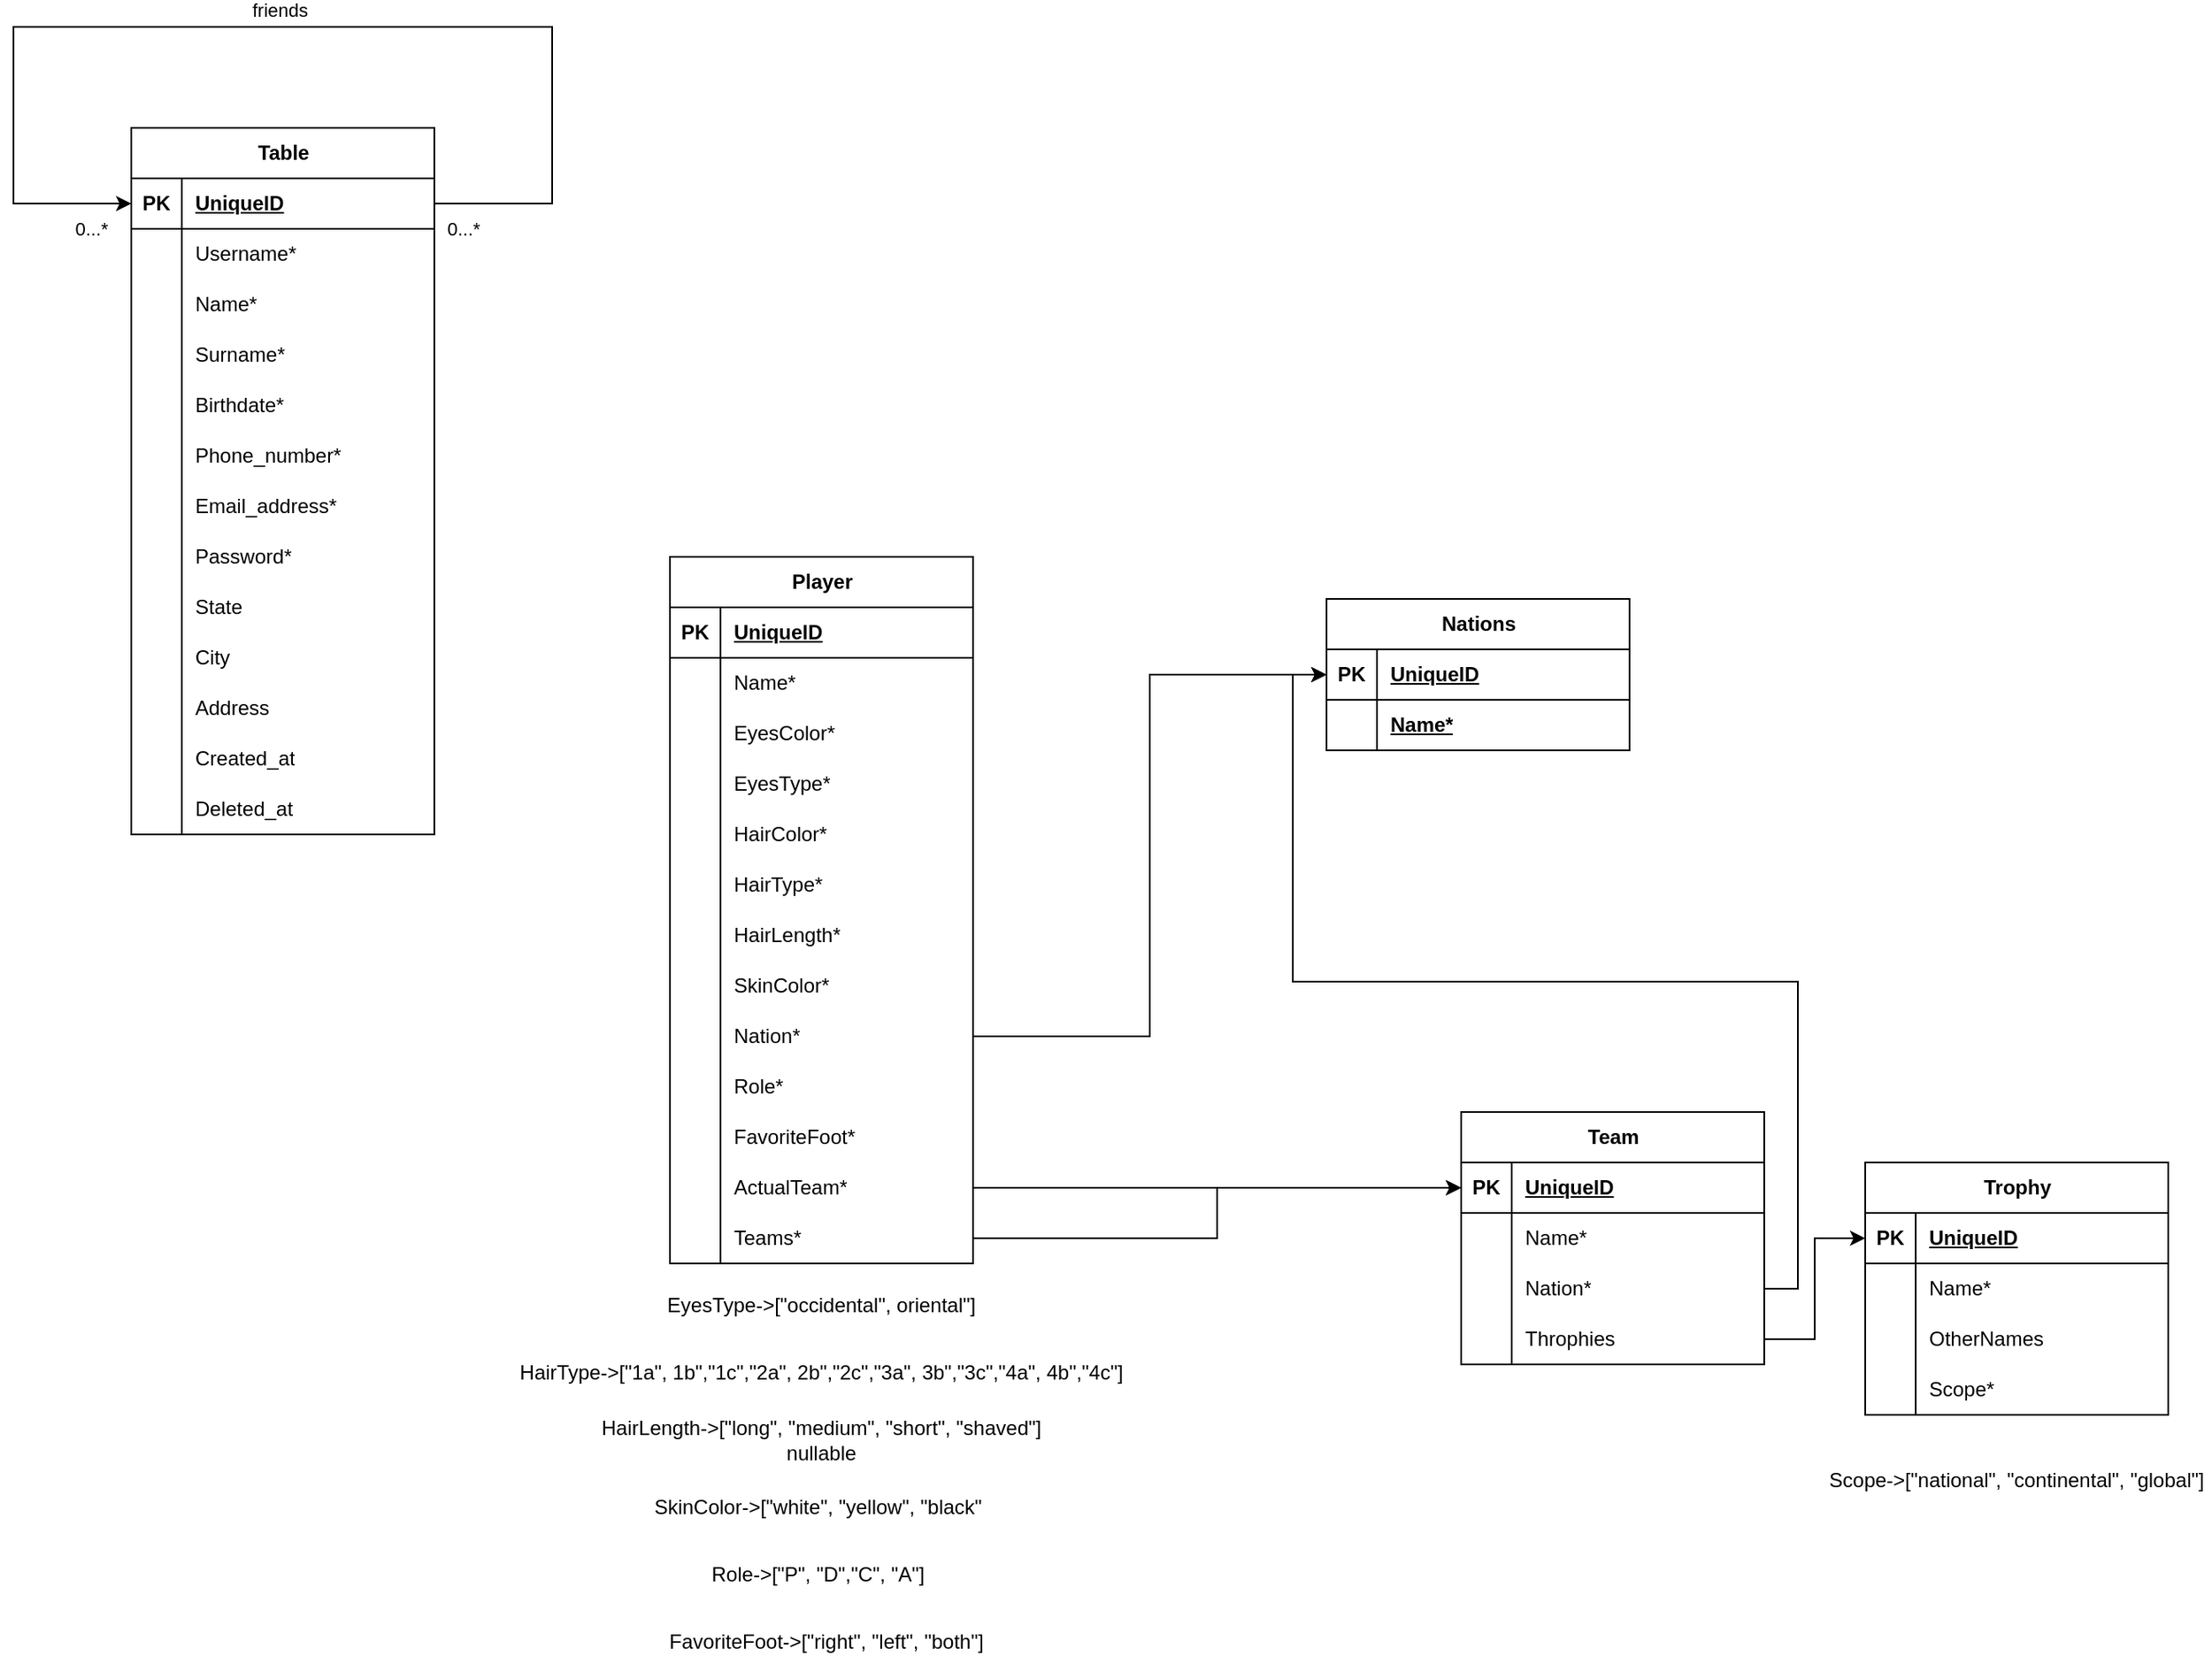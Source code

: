 <mxfile version="24.1.0" type="device">
  <diagram id="C5RBs43oDa-KdzZeNtuy" name="Page-1">
    <mxGraphModel dx="1019" dy="682" grid="1" gridSize="10" guides="1" tooltips="1" connect="1" arrows="1" fold="1" page="1" pageScale="1" pageWidth="827" pageHeight="1169" math="0" shadow="0">
      <root>
        <mxCell id="WIyWlLk6GJQsqaUBKTNV-0" />
        <mxCell id="WIyWlLk6GJQsqaUBKTNV-1" parent="WIyWlLk6GJQsqaUBKTNV-0" />
        <mxCell id="dkE4zEKxUR6PNiElr7g8-20" value="Table" style="shape=table;startSize=30;container=1;collapsible=1;childLayout=tableLayout;fixedRows=1;rowLines=0;fontStyle=1;align=center;resizeLast=1;html=1;" parent="WIyWlLk6GJQsqaUBKTNV-1" vertex="1">
          <mxGeometry x="390" y="120" width="180" height="420" as="geometry" />
        </mxCell>
        <mxCell id="dkE4zEKxUR6PNiElr7g8-21" value="" style="shape=tableRow;horizontal=0;startSize=0;swimlaneHead=0;swimlaneBody=0;fillColor=none;collapsible=0;dropTarget=0;points=[[0,0.5],[1,0.5]];portConstraint=eastwest;top=0;left=0;right=0;bottom=1;" parent="dkE4zEKxUR6PNiElr7g8-20" vertex="1">
          <mxGeometry y="30" width="180" height="30" as="geometry" />
        </mxCell>
        <mxCell id="dkE4zEKxUR6PNiElr7g8-22" value="PK" style="shape=partialRectangle;connectable=0;fillColor=none;top=0;left=0;bottom=0;right=0;fontStyle=1;overflow=hidden;whiteSpace=wrap;html=1;" parent="dkE4zEKxUR6PNiElr7g8-21" vertex="1">
          <mxGeometry width="30" height="30" as="geometry">
            <mxRectangle width="30" height="30" as="alternateBounds" />
          </mxGeometry>
        </mxCell>
        <mxCell id="dkE4zEKxUR6PNiElr7g8-23" value="UniqueID" style="shape=partialRectangle;connectable=0;fillColor=none;top=0;left=0;bottom=0;right=0;align=left;spacingLeft=6;fontStyle=5;overflow=hidden;whiteSpace=wrap;html=1;" parent="dkE4zEKxUR6PNiElr7g8-21" vertex="1">
          <mxGeometry x="30" width="150" height="30" as="geometry">
            <mxRectangle width="150" height="30" as="alternateBounds" />
          </mxGeometry>
        </mxCell>
        <mxCell id="dkE4zEKxUR6PNiElr7g8-79" style="shape=tableRow;horizontal=0;startSize=0;swimlaneHead=0;swimlaneBody=0;fillColor=none;collapsible=0;dropTarget=0;points=[[0,0.5],[1,0.5]];portConstraint=eastwest;top=0;left=0;right=0;bottom=0;" parent="dkE4zEKxUR6PNiElr7g8-20" vertex="1">
          <mxGeometry y="60" width="180" height="30" as="geometry" />
        </mxCell>
        <mxCell id="dkE4zEKxUR6PNiElr7g8-80" style="shape=partialRectangle;connectable=0;fillColor=none;top=0;left=0;bottom=0;right=0;editable=1;overflow=hidden;whiteSpace=wrap;html=1;" parent="dkE4zEKxUR6PNiElr7g8-79" vertex="1">
          <mxGeometry width="30" height="30" as="geometry">
            <mxRectangle width="30" height="30" as="alternateBounds" />
          </mxGeometry>
        </mxCell>
        <mxCell id="dkE4zEKxUR6PNiElr7g8-81" value="Username*" style="shape=partialRectangle;connectable=0;fillColor=none;top=0;left=0;bottom=0;right=0;align=left;spacingLeft=6;overflow=hidden;whiteSpace=wrap;html=1;" parent="dkE4zEKxUR6PNiElr7g8-79" vertex="1">
          <mxGeometry x="30" width="150" height="30" as="geometry">
            <mxRectangle width="150" height="30" as="alternateBounds" />
          </mxGeometry>
        </mxCell>
        <mxCell id="dkE4zEKxUR6PNiElr7g8-24" value="" style="shape=tableRow;horizontal=0;startSize=0;swimlaneHead=0;swimlaneBody=0;fillColor=none;collapsible=0;dropTarget=0;points=[[0,0.5],[1,0.5]];portConstraint=eastwest;top=0;left=0;right=0;bottom=0;" parent="dkE4zEKxUR6PNiElr7g8-20" vertex="1">
          <mxGeometry y="90" width="180" height="30" as="geometry" />
        </mxCell>
        <mxCell id="dkE4zEKxUR6PNiElr7g8-25" value="" style="shape=partialRectangle;connectable=0;fillColor=none;top=0;left=0;bottom=0;right=0;editable=1;overflow=hidden;whiteSpace=wrap;html=1;" parent="dkE4zEKxUR6PNiElr7g8-24" vertex="1">
          <mxGeometry width="30" height="30" as="geometry">
            <mxRectangle width="30" height="30" as="alternateBounds" />
          </mxGeometry>
        </mxCell>
        <mxCell id="dkE4zEKxUR6PNiElr7g8-26" value="Name*" style="shape=partialRectangle;connectable=0;fillColor=none;top=0;left=0;bottom=0;right=0;align=left;spacingLeft=6;overflow=hidden;whiteSpace=wrap;html=1;" parent="dkE4zEKxUR6PNiElr7g8-24" vertex="1">
          <mxGeometry x="30" width="150" height="30" as="geometry">
            <mxRectangle width="150" height="30" as="alternateBounds" />
          </mxGeometry>
        </mxCell>
        <mxCell id="dkE4zEKxUR6PNiElr7g8-76" style="shape=tableRow;horizontal=0;startSize=0;swimlaneHead=0;swimlaneBody=0;fillColor=none;collapsible=0;dropTarget=0;points=[[0,0.5],[1,0.5]];portConstraint=eastwest;top=0;left=0;right=0;bottom=0;" parent="dkE4zEKxUR6PNiElr7g8-20" vertex="1">
          <mxGeometry y="120" width="180" height="30" as="geometry" />
        </mxCell>
        <mxCell id="dkE4zEKxUR6PNiElr7g8-77" style="shape=partialRectangle;connectable=0;fillColor=none;top=0;left=0;bottom=0;right=0;editable=1;overflow=hidden;whiteSpace=wrap;html=1;" parent="dkE4zEKxUR6PNiElr7g8-76" vertex="1">
          <mxGeometry width="30" height="30" as="geometry">
            <mxRectangle width="30" height="30" as="alternateBounds" />
          </mxGeometry>
        </mxCell>
        <mxCell id="dkE4zEKxUR6PNiElr7g8-78" value="Surname*" style="shape=partialRectangle;connectable=0;fillColor=none;top=0;left=0;bottom=0;right=0;align=left;spacingLeft=6;overflow=hidden;whiteSpace=wrap;html=1;" parent="dkE4zEKxUR6PNiElr7g8-76" vertex="1">
          <mxGeometry x="30" width="150" height="30" as="geometry">
            <mxRectangle width="150" height="30" as="alternateBounds" />
          </mxGeometry>
        </mxCell>
        <mxCell id="dkE4zEKxUR6PNiElr7g8-82" style="shape=tableRow;horizontal=0;startSize=0;swimlaneHead=0;swimlaneBody=0;fillColor=none;collapsible=0;dropTarget=0;points=[[0,0.5],[1,0.5]];portConstraint=eastwest;top=0;left=0;right=0;bottom=0;" parent="dkE4zEKxUR6PNiElr7g8-20" vertex="1">
          <mxGeometry y="150" width="180" height="30" as="geometry" />
        </mxCell>
        <mxCell id="dkE4zEKxUR6PNiElr7g8-83" style="shape=partialRectangle;connectable=0;fillColor=none;top=0;left=0;bottom=0;right=0;editable=1;overflow=hidden;whiteSpace=wrap;html=1;" parent="dkE4zEKxUR6PNiElr7g8-82" vertex="1">
          <mxGeometry width="30" height="30" as="geometry">
            <mxRectangle width="30" height="30" as="alternateBounds" />
          </mxGeometry>
        </mxCell>
        <mxCell id="dkE4zEKxUR6PNiElr7g8-84" value="Birthdate*" style="shape=partialRectangle;connectable=0;fillColor=none;top=0;left=0;bottom=0;right=0;align=left;spacingLeft=6;overflow=hidden;whiteSpace=wrap;html=1;" parent="dkE4zEKxUR6PNiElr7g8-82" vertex="1">
          <mxGeometry x="30" width="150" height="30" as="geometry">
            <mxRectangle width="150" height="30" as="alternateBounds" />
          </mxGeometry>
        </mxCell>
        <mxCell id="dkE4zEKxUR6PNiElr7g8-27" value="" style="shape=tableRow;horizontal=0;startSize=0;swimlaneHead=0;swimlaneBody=0;fillColor=none;collapsible=0;dropTarget=0;points=[[0,0.5],[1,0.5]];portConstraint=eastwest;top=0;left=0;right=0;bottom=0;" parent="dkE4zEKxUR6PNiElr7g8-20" vertex="1">
          <mxGeometry y="180" width="180" height="30" as="geometry" />
        </mxCell>
        <mxCell id="dkE4zEKxUR6PNiElr7g8-28" value="" style="shape=partialRectangle;connectable=0;fillColor=none;top=0;left=0;bottom=0;right=0;editable=1;overflow=hidden;whiteSpace=wrap;html=1;" parent="dkE4zEKxUR6PNiElr7g8-27" vertex="1">
          <mxGeometry width="30" height="30" as="geometry">
            <mxRectangle width="30" height="30" as="alternateBounds" />
          </mxGeometry>
        </mxCell>
        <mxCell id="dkE4zEKxUR6PNiElr7g8-29" value="Phone_number*" style="shape=partialRectangle;connectable=0;fillColor=none;top=0;left=0;bottom=0;right=0;align=left;spacingLeft=6;overflow=hidden;whiteSpace=wrap;html=1;" parent="dkE4zEKxUR6PNiElr7g8-27" vertex="1">
          <mxGeometry x="30" width="150" height="30" as="geometry">
            <mxRectangle width="150" height="30" as="alternateBounds" />
          </mxGeometry>
        </mxCell>
        <mxCell id="dkE4zEKxUR6PNiElr7g8-30" value="" style="shape=tableRow;horizontal=0;startSize=0;swimlaneHead=0;swimlaneBody=0;fillColor=none;collapsible=0;dropTarget=0;points=[[0,0.5],[1,0.5]];portConstraint=eastwest;top=0;left=0;right=0;bottom=0;" parent="dkE4zEKxUR6PNiElr7g8-20" vertex="1">
          <mxGeometry y="210" width="180" height="30" as="geometry" />
        </mxCell>
        <mxCell id="dkE4zEKxUR6PNiElr7g8-31" value="" style="shape=partialRectangle;connectable=0;fillColor=none;top=0;left=0;bottom=0;right=0;editable=1;overflow=hidden;whiteSpace=wrap;html=1;" parent="dkE4zEKxUR6PNiElr7g8-30" vertex="1">
          <mxGeometry width="30" height="30" as="geometry">
            <mxRectangle width="30" height="30" as="alternateBounds" />
          </mxGeometry>
        </mxCell>
        <mxCell id="dkE4zEKxUR6PNiElr7g8-32" value="Email_address*" style="shape=partialRectangle;connectable=0;fillColor=none;top=0;left=0;bottom=0;right=0;align=left;spacingLeft=6;overflow=hidden;whiteSpace=wrap;html=1;" parent="dkE4zEKxUR6PNiElr7g8-30" vertex="1">
          <mxGeometry x="30" width="150" height="30" as="geometry">
            <mxRectangle width="150" height="30" as="alternateBounds" />
          </mxGeometry>
        </mxCell>
        <mxCell id="dkE4zEKxUR6PNiElr7g8-46" style="shape=tableRow;horizontal=0;startSize=0;swimlaneHead=0;swimlaneBody=0;fillColor=none;collapsible=0;dropTarget=0;points=[[0,0.5],[1,0.5]];portConstraint=eastwest;top=0;left=0;right=0;bottom=0;" parent="dkE4zEKxUR6PNiElr7g8-20" vertex="1">
          <mxGeometry y="240" width="180" height="30" as="geometry" />
        </mxCell>
        <mxCell id="dkE4zEKxUR6PNiElr7g8-47" style="shape=partialRectangle;connectable=0;fillColor=none;top=0;left=0;bottom=0;right=0;editable=1;overflow=hidden;whiteSpace=wrap;html=1;" parent="dkE4zEKxUR6PNiElr7g8-46" vertex="1">
          <mxGeometry width="30" height="30" as="geometry">
            <mxRectangle width="30" height="30" as="alternateBounds" />
          </mxGeometry>
        </mxCell>
        <mxCell id="dkE4zEKxUR6PNiElr7g8-48" value="Password*" style="shape=partialRectangle;connectable=0;fillColor=none;top=0;left=0;bottom=0;right=0;align=left;spacingLeft=6;overflow=hidden;whiteSpace=wrap;html=1;" parent="dkE4zEKxUR6PNiElr7g8-46" vertex="1">
          <mxGeometry x="30" width="150" height="30" as="geometry">
            <mxRectangle width="150" height="30" as="alternateBounds" />
          </mxGeometry>
        </mxCell>
        <mxCell id="dkE4zEKxUR6PNiElr7g8-61" style="shape=tableRow;horizontal=0;startSize=0;swimlaneHead=0;swimlaneBody=0;fillColor=none;collapsible=0;dropTarget=0;points=[[0,0.5],[1,0.5]];portConstraint=eastwest;top=0;left=0;right=0;bottom=0;" parent="dkE4zEKxUR6PNiElr7g8-20" vertex="1">
          <mxGeometry y="270" width="180" height="30" as="geometry" />
        </mxCell>
        <mxCell id="dkE4zEKxUR6PNiElr7g8-62" style="shape=partialRectangle;connectable=0;fillColor=none;top=0;left=0;bottom=0;right=0;editable=1;overflow=hidden;whiteSpace=wrap;html=1;" parent="dkE4zEKxUR6PNiElr7g8-61" vertex="1">
          <mxGeometry width="30" height="30" as="geometry">
            <mxRectangle width="30" height="30" as="alternateBounds" />
          </mxGeometry>
        </mxCell>
        <mxCell id="dkE4zEKxUR6PNiElr7g8-63" value="State" style="shape=partialRectangle;connectable=0;fillColor=none;top=0;left=0;bottom=0;right=0;align=left;spacingLeft=6;overflow=hidden;whiteSpace=wrap;html=1;" parent="dkE4zEKxUR6PNiElr7g8-61" vertex="1">
          <mxGeometry x="30" width="150" height="30" as="geometry">
            <mxRectangle width="150" height="30" as="alternateBounds" />
          </mxGeometry>
        </mxCell>
        <mxCell id="dkE4zEKxUR6PNiElr7g8-64" style="shape=tableRow;horizontal=0;startSize=0;swimlaneHead=0;swimlaneBody=0;fillColor=none;collapsible=0;dropTarget=0;points=[[0,0.5],[1,0.5]];portConstraint=eastwest;top=0;left=0;right=0;bottom=0;" parent="dkE4zEKxUR6PNiElr7g8-20" vertex="1">
          <mxGeometry y="300" width="180" height="30" as="geometry" />
        </mxCell>
        <mxCell id="dkE4zEKxUR6PNiElr7g8-65" style="shape=partialRectangle;connectable=0;fillColor=none;top=0;left=0;bottom=0;right=0;editable=1;overflow=hidden;whiteSpace=wrap;html=1;" parent="dkE4zEKxUR6PNiElr7g8-64" vertex="1">
          <mxGeometry width="30" height="30" as="geometry">
            <mxRectangle width="30" height="30" as="alternateBounds" />
          </mxGeometry>
        </mxCell>
        <mxCell id="dkE4zEKxUR6PNiElr7g8-66" value="City" style="shape=partialRectangle;connectable=0;fillColor=none;top=0;left=0;bottom=0;right=0;align=left;spacingLeft=6;overflow=hidden;whiteSpace=wrap;html=1;" parent="dkE4zEKxUR6PNiElr7g8-64" vertex="1">
          <mxGeometry x="30" width="150" height="30" as="geometry">
            <mxRectangle width="150" height="30" as="alternateBounds" />
          </mxGeometry>
        </mxCell>
        <mxCell id="dkE4zEKxUR6PNiElr7g8-67" style="shape=tableRow;horizontal=0;startSize=0;swimlaneHead=0;swimlaneBody=0;fillColor=none;collapsible=0;dropTarget=0;points=[[0,0.5],[1,0.5]];portConstraint=eastwest;top=0;left=0;right=0;bottom=0;" parent="dkE4zEKxUR6PNiElr7g8-20" vertex="1">
          <mxGeometry y="330" width="180" height="30" as="geometry" />
        </mxCell>
        <mxCell id="dkE4zEKxUR6PNiElr7g8-68" style="shape=partialRectangle;connectable=0;fillColor=none;top=0;left=0;bottom=0;right=0;editable=1;overflow=hidden;whiteSpace=wrap;html=1;" parent="dkE4zEKxUR6PNiElr7g8-67" vertex="1">
          <mxGeometry width="30" height="30" as="geometry">
            <mxRectangle width="30" height="30" as="alternateBounds" />
          </mxGeometry>
        </mxCell>
        <mxCell id="dkE4zEKxUR6PNiElr7g8-69" value="Address" style="shape=partialRectangle;connectable=0;fillColor=none;top=0;left=0;bottom=0;right=0;align=left;spacingLeft=6;overflow=hidden;whiteSpace=wrap;html=1;" parent="dkE4zEKxUR6PNiElr7g8-67" vertex="1">
          <mxGeometry x="30" width="150" height="30" as="geometry">
            <mxRectangle width="150" height="30" as="alternateBounds" />
          </mxGeometry>
        </mxCell>
        <mxCell id="UG9oAODZeCbaNVgi1oyH-78" style="shape=tableRow;horizontal=0;startSize=0;swimlaneHead=0;swimlaneBody=0;fillColor=none;collapsible=0;dropTarget=0;points=[[0,0.5],[1,0.5]];portConstraint=eastwest;top=0;left=0;right=0;bottom=0;" vertex="1" parent="dkE4zEKxUR6PNiElr7g8-20">
          <mxGeometry y="360" width="180" height="30" as="geometry" />
        </mxCell>
        <mxCell id="UG9oAODZeCbaNVgi1oyH-79" style="shape=partialRectangle;connectable=0;fillColor=none;top=0;left=0;bottom=0;right=0;editable=1;overflow=hidden;whiteSpace=wrap;html=1;" vertex="1" parent="UG9oAODZeCbaNVgi1oyH-78">
          <mxGeometry width="30" height="30" as="geometry">
            <mxRectangle width="30" height="30" as="alternateBounds" />
          </mxGeometry>
        </mxCell>
        <mxCell id="UG9oAODZeCbaNVgi1oyH-80" value="Created_at" style="shape=partialRectangle;connectable=0;fillColor=none;top=0;left=0;bottom=0;right=0;align=left;spacingLeft=6;overflow=hidden;whiteSpace=wrap;html=1;" vertex="1" parent="UG9oAODZeCbaNVgi1oyH-78">
          <mxGeometry x="30" width="150" height="30" as="geometry">
            <mxRectangle width="150" height="30" as="alternateBounds" />
          </mxGeometry>
        </mxCell>
        <mxCell id="UG9oAODZeCbaNVgi1oyH-75" style="shape=tableRow;horizontal=0;startSize=0;swimlaneHead=0;swimlaneBody=0;fillColor=none;collapsible=0;dropTarget=0;points=[[0,0.5],[1,0.5]];portConstraint=eastwest;top=0;left=0;right=0;bottom=0;" vertex="1" parent="dkE4zEKxUR6PNiElr7g8-20">
          <mxGeometry y="390" width="180" height="30" as="geometry" />
        </mxCell>
        <mxCell id="UG9oAODZeCbaNVgi1oyH-76" style="shape=partialRectangle;connectable=0;fillColor=none;top=0;left=0;bottom=0;right=0;editable=1;overflow=hidden;whiteSpace=wrap;html=1;" vertex="1" parent="UG9oAODZeCbaNVgi1oyH-75">
          <mxGeometry width="30" height="30" as="geometry">
            <mxRectangle width="30" height="30" as="alternateBounds" />
          </mxGeometry>
        </mxCell>
        <mxCell id="UG9oAODZeCbaNVgi1oyH-77" value="Deleted_at" style="shape=partialRectangle;connectable=0;fillColor=none;top=0;left=0;bottom=0;right=0;align=left;spacingLeft=6;overflow=hidden;whiteSpace=wrap;html=1;" vertex="1" parent="UG9oAODZeCbaNVgi1oyH-75">
          <mxGeometry x="30" width="150" height="30" as="geometry">
            <mxRectangle width="150" height="30" as="alternateBounds" />
          </mxGeometry>
        </mxCell>
        <mxCell id="UG9oAODZeCbaNVgi1oyH-3" style="edgeStyle=orthogonalEdgeStyle;rounded=0;orthogonalLoop=1;jettySize=auto;html=1;entryX=0;entryY=0.5;entryDx=0;entryDy=0;" edge="1" parent="dkE4zEKxUR6PNiElr7g8-20" target="dkE4zEKxUR6PNiElr7g8-21">
          <mxGeometry relative="1" as="geometry">
            <mxPoint x="180" y="45" as="sourcePoint" />
            <Array as="points">
              <mxPoint x="250" y="45" />
              <mxPoint x="250" y="-60" />
              <mxPoint x="-70" y="-60" />
              <mxPoint x="-70" y="45" />
            </Array>
          </mxGeometry>
        </mxCell>
        <mxCell id="UG9oAODZeCbaNVgi1oyH-5" value="friends" style="edgeLabel;html=1;align=center;verticalAlign=middle;resizable=0;points=[];" vertex="1" connectable="0" parent="UG9oAODZeCbaNVgi1oyH-3">
          <mxGeometry x="0.034" relative="1" as="geometry">
            <mxPoint x="9" y="-10" as="offset" />
          </mxGeometry>
        </mxCell>
        <mxCell id="UG9oAODZeCbaNVgi1oyH-6" value="0...*" style="edgeLabel;html=1;align=center;verticalAlign=middle;resizable=0;points=[];" vertex="1" connectable="0" parent="UG9oAODZeCbaNVgi1oyH-3">
          <mxGeometry x="-0.949" y="-2" relative="1" as="geometry">
            <mxPoint y="13" as="offset" />
          </mxGeometry>
        </mxCell>
        <mxCell id="UG9oAODZeCbaNVgi1oyH-7" value="0...*" style="edgeLabel;html=1;align=center;verticalAlign=middle;resizable=0;points=[];" vertex="1" connectable="0" parent="UG9oAODZeCbaNVgi1oyH-3">
          <mxGeometry x="0.929" relative="1" as="geometry">
            <mxPoint y="15" as="offset" />
          </mxGeometry>
        </mxCell>
        <mxCell id="UG9oAODZeCbaNVgi1oyH-81" value="Player" style="shape=table;startSize=30;container=1;collapsible=1;childLayout=tableLayout;fixedRows=1;rowLines=0;fontStyle=1;align=center;resizeLast=1;html=1;" vertex="1" parent="WIyWlLk6GJQsqaUBKTNV-1">
          <mxGeometry x="710" y="375" width="180" height="420" as="geometry" />
        </mxCell>
        <mxCell id="UG9oAODZeCbaNVgi1oyH-82" value="" style="shape=tableRow;horizontal=0;startSize=0;swimlaneHead=0;swimlaneBody=0;fillColor=none;collapsible=0;dropTarget=0;points=[[0,0.5],[1,0.5]];portConstraint=eastwest;top=0;left=0;right=0;bottom=1;" vertex="1" parent="UG9oAODZeCbaNVgi1oyH-81">
          <mxGeometry y="30" width="180" height="30" as="geometry" />
        </mxCell>
        <mxCell id="UG9oAODZeCbaNVgi1oyH-83" value="PK" style="shape=partialRectangle;connectable=0;fillColor=none;top=0;left=0;bottom=0;right=0;fontStyle=1;overflow=hidden;whiteSpace=wrap;html=1;" vertex="1" parent="UG9oAODZeCbaNVgi1oyH-82">
          <mxGeometry width="30" height="30" as="geometry">
            <mxRectangle width="30" height="30" as="alternateBounds" />
          </mxGeometry>
        </mxCell>
        <mxCell id="UG9oAODZeCbaNVgi1oyH-84" value="UniqueID" style="shape=partialRectangle;connectable=0;fillColor=none;top=0;left=0;bottom=0;right=0;align=left;spacingLeft=6;fontStyle=5;overflow=hidden;whiteSpace=wrap;html=1;" vertex="1" parent="UG9oAODZeCbaNVgi1oyH-82">
          <mxGeometry x="30" width="150" height="30" as="geometry">
            <mxRectangle width="150" height="30" as="alternateBounds" />
          </mxGeometry>
        </mxCell>
        <mxCell id="UG9oAODZeCbaNVgi1oyH-85" value="" style="shape=tableRow;horizontal=0;startSize=0;swimlaneHead=0;swimlaneBody=0;fillColor=none;collapsible=0;dropTarget=0;points=[[0,0.5],[1,0.5]];portConstraint=eastwest;top=0;left=0;right=0;bottom=0;" vertex="1" parent="UG9oAODZeCbaNVgi1oyH-81">
          <mxGeometry y="60" width="180" height="30" as="geometry" />
        </mxCell>
        <mxCell id="UG9oAODZeCbaNVgi1oyH-86" value="" style="shape=partialRectangle;connectable=0;fillColor=none;top=0;left=0;bottom=0;right=0;editable=1;overflow=hidden;whiteSpace=wrap;html=1;" vertex="1" parent="UG9oAODZeCbaNVgi1oyH-85">
          <mxGeometry width="30" height="30" as="geometry">
            <mxRectangle width="30" height="30" as="alternateBounds" />
          </mxGeometry>
        </mxCell>
        <mxCell id="UG9oAODZeCbaNVgi1oyH-87" value="Name*" style="shape=partialRectangle;connectable=0;fillColor=none;top=0;left=0;bottom=0;right=0;align=left;spacingLeft=6;overflow=hidden;whiteSpace=wrap;html=1;" vertex="1" parent="UG9oAODZeCbaNVgi1oyH-85">
          <mxGeometry x="30" width="150" height="30" as="geometry">
            <mxRectangle width="150" height="30" as="alternateBounds" />
          </mxGeometry>
        </mxCell>
        <mxCell id="UG9oAODZeCbaNVgi1oyH-119" style="shape=tableRow;horizontal=0;startSize=0;swimlaneHead=0;swimlaneBody=0;fillColor=none;collapsible=0;dropTarget=0;points=[[0,0.5],[1,0.5]];portConstraint=eastwest;top=0;left=0;right=0;bottom=0;" vertex="1" parent="UG9oAODZeCbaNVgi1oyH-81">
          <mxGeometry y="90" width="180" height="30" as="geometry" />
        </mxCell>
        <mxCell id="UG9oAODZeCbaNVgi1oyH-120" style="shape=partialRectangle;connectable=0;fillColor=none;top=0;left=0;bottom=0;right=0;editable=1;overflow=hidden;whiteSpace=wrap;html=1;" vertex="1" parent="UG9oAODZeCbaNVgi1oyH-119">
          <mxGeometry width="30" height="30" as="geometry">
            <mxRectangle width="30" height="30" as="alternateBounds" />
          </mxGeometry>
        </mxCell>
        <mxCell id="UG9oAODZeCbaNVgi1oyH-121" value="EyesColor*" style="shape=partialRectangle;connectable=0;fillColor=none;top=0;left=0;bottom=0;right=0;align=left;spacingLeft=6;overflow=hidden;whiteSpace=wrap;html=1;" vertex="1" parent="UG9oAODZeCbaNVgi1oyH-119">
          <mxGeometry x="30" width="150" height="30" as="geometry">
            <mxRectangle width="150" height="30" as="alternateBounds" />
          </mxGeometry>
        </mxCell>
        <mxCell id="UG9oAODZeCbaNVgi1oyH-122" style="shape=tableRow;horizontal=0;startSize=0;swimlaneHead=0;swimlaneBody=0;fillColor=none;collapsible=0;dropTarget=0;points=[[0,0.5],[1,0.5]];portConstraint=eastwest;top=0;left=0;right=0;bottom=0;" vertex="1" parent="UG9oAODZeCbaNVgi1oyH-81">
          <mxGeometry y="120" width="180" height="30" as="geometry" />
        </mxCell>
        <mxCell id="UG9oAODZeCbaNVgi1oyH-123" style="shape=partialRectangle;connectable=0;fillColor=none;top=0;left=0;bottom=0;right=0;editable=1;overflow=hidden;whiteSpace=wrap;html=1;" vertex="1" parent="UG9oAODZeCbaNVgi1oyH-122">
          <mxGeometry width="30" height="30" as="geometry">
            <mxRectangle width="30" height="30" as="alternateBounds" />
          </mxGeometry>
        </mxCell>
        <mxCell id="UG9oAODZeCbaNVgi1oyH-124" value="EyesType*" style="shape=partialRectangle;connectable=0;fillColor=none;top=0;left=0;bottom=0;right=0;align=left;spacingLeft=6;overflow=hidden;whiteSpace=wrap;html=1;" vertex="1" parent="UG9oAODZeCbaNVgi1oyH-122">
          <mxGeometry x="30" width="150" height="30" as="geometry">
            <mxRectangle width="150" height="30" as="alternateBounds" />
          </mxGeometry>
        </mxCell>
        <mxCell id="UG9oAODZeCbaNVgi1oyH-125" style="shape=tableRow;horizontal=0;startSize=0;swimlaneHead=0;swimlaneBody=0;fillColor=none;collapsible=0;dropTarget=0;points=[[0,0.5],[1,0.5]];portConstraint=eastwest;top=0;left=0;right=0;bottom=0;" vertex="1" parent="UG9oAODZeCbaNVgi1oyH-81">
          <mxGeometry y="150" width="180" height="30" as="geometry" />
        </mxCell>
        <mxCell id="UG9oAODZeCbaNVgi1oyH-126" style="shape=partialRectangle;connectable=0;fillColor=none;top=0;left=0;bottom=0;right=0;editable=1;overflow=hidden;whiteSpace=wrap;html=1;" vertex="1" parent="UG9oAODZeCbaNVgi1oyH-125">
          <mxGeometry width="30" height="30" as="geometry">
            <mxRectangle width="30" height="30" as="alternateBounds" />
          </mxGeometry>
        </mxCell>
        <mxCell id="UG9oAODZeCbaNVgi1oyH-127" value="HairColor*" style="shape=partialRectangle;connectable=0;fillColor=none;top=0;left=0;bottom=0;right=0;align=left;spacingLeft=6;overflow=hidden;whiteSpace=wrap;html=1;" vertex="1" parent="UG9oAODZeCbaNVgi1oyH-125">
          <mxGeometry x="30" width="150" height="30" as="geometry">
            <mxRectangle width="150" height="30" as="alternateBounds" />
          </mxGeometry>
        </mxCell>
        <mxCell id="UG9oAODZeCbaNVgi1oyH-155" style="shape=tableRow;horizontal=0;startSize=0;swimlaneHead=0;swimlaneBody=0;fillColor=none;collapsible=0;dropTarget=0;points=[[0,0.5],[1,0.5]];portConstraint=eastwest;top=0;left=0;right=0;bottom=0;" vertex="1" parent="UG9oAODZeCbaNVgi1oyH-81">
          <mxGeometry y="180" width="180" height="30" as="geometry" />
        </mxCell>
        <mxCell id="UG9oAODZeCbaNVgi1oyH-156" style="shape=partialRectangle;connectable=0;fillColor=none;top=0;left=0;bottom=0;right=0;editable=1;overflow=hidden;whiteSpace=wrap;html=1;" vertex="1" parent="UG9oAODZeCbaNVgi1oyH-155">
          <mxGeometry width="30" height="30" as="geometry">
            <mxRectangle width="30" height="30" as="alternateBounds" />
          </mxGeometry>
        </mxCell>
        <mxCell id="UG9oAODZeCbaNVgi1oyH-157" value="HairType*" style="shape=partialRectangle;connectable=0;fillColor=none;top=0;left=0;bottom=0;right=0;align=left;spacingLeft=6;overflow=hidden;whiteSpace=wrap;html=1;" vertex="1" parent="UG9oAODZeCbaNVgi1oyH-155">
          <mxGeometry x="30" width="150" height="30" as="geometry">
            <mxRectangle width="150" height="30" as="alternateBounds" />
          </mxGeometry>
        </mxCell>
        <mxCell id="UG9oAODZeCbaNVgi1oyH-158" style="shape=tableRow;horizontal=0;startSize=0;swimlaneHead=0;swimlaneBody=0;fillColor=none;collapsible=0;dropTarget=0;points=[[0,0.5],[1,0.5]];portConstraint=eastwest;top=0;left=0;right=0;bottom=0;" vertex="1" parent="UG9oAODZeCbaNVgi1oyH-81">
          <mxGeometry y="210" width="180" height="30" as="geometry" />
        </mxCell>
        <mxCell id="UG9oAODZeCbaNVgi1oyH-159" style="shape=partialRectangle;connectable=0;fillColor=none;top=0;left=0;bottom=0;right=0;editable=1;overflow=hidden;whiteSpace=wrap;html=1;" vertex="1" parent="UG9oAODZeCbaNVgi1oyH-158">
          <mxGeometry width="30" height="30" as="geometry">
            <mxRectangle width="30" height="30" as="alternateBounds" />
          </mxGeometry>
        </mxCell>
        <mxCell id="UG9oAODZeCbaNVgi1oyH-160" value="HairLength*" style="shape=partialRectangle;connectable=0;fillColor=none;top=0;left=0;bottom=0;right=0;align=left;spacingLeft=6;overflow=hidden;whiteSpace=wrap;html=1;" vertex="1" parent="UG9oAODZeCbaNVgi1oyH-158">
          <mxGeometry x="30" width="150" height="30" as="geometry">
            <mxRectangle width="150" height="30" as="alternateBounds" />
          </mxGeometry>
        </mxCell>
        <mxCell id="UG9oAODZeCbaNVgi1oyH-161" style="shape=tableRow;horizontal=0;startSize=0;swimlaneHead=0;swimlaneBody=0;fillColor=none;collapsible=0;dropTarget=0;points=[[0,0.5],[1,0.5]];portConstraint=eastwest;top=0;left=0;right=0;bottom=0;" vertex="1" parent="UG9oAODZeCbaNVgi1oyH-81">
          <mxGeometry y="240" width="180" height="30" as="geometry" />
        </mxCell>
        <mxCell id="UG9oAODZeCbaNVgi1oyH-162" style="shape=partialRectangle;connectable=0;fillColor=none;top=0;left=0;bottom=0;right=0;editable=1;overflow=hidden;whiteSpace=wrap;html=1;" vertex="1" parent="UG9oAODZeCbaNVgi1oyH-161">
          <mxGeometry width="30" height="30" as="geometry">
            <mxRectangle width="30" height="30" as="alternateBounds" />
          </mxGeometry>
        </mxCell>
        <mxCell id="UG9oAODZeCbaNVgi1oyH-163" value="SkinColor*" style="shape=partialRectangle;connectable=0;fillColor=none;top=0;left=0;bottom=0;right=0;align=left;spacingLeft=6;overflow=hidden;whiteSpace=wrap;html=1;" vertex="1" parent="UG9oAODZeCbaNVgi1oyH-161">
          <mxGeometry x="30" width="150" height="30" as="geometry">
            <mxRectangle width="150" height="30" as="alternateBounds" />
          </mxGeometry>
        </mxCell>
        <mxCell id="UG9oAODZeCbaNVgi1oyH-167" style="shape=tableRow;horizontal=0;startSize=0;swimlaneHead=0;swimlaneBody=0;fillColor=none;collapsible=0;dropTarget=0;points=[[0,0.5],[1,0.5]];portConstraint=eastwest;top=0;left=0;right=0;bottom=0;" vertex="1" parent="UG9oAODZeCbaNVgi1oyH-81">
          <mxGeometry y="270" width="180" height="30" as="geometry" />
        </mxCell>
        <mxCell id="UG9oAODZeCbaNVgi1oyH-168" style="shape=partialRectangle;connectable=0;fillColor=none;top=0;left=0;bottom=0;right=0;editable=1;overflow=hidden;whiteSpace=wrap;html=1;" vertex="1" parent="UG9oAODZeCbaNVgi1oyH-167">
          <mxGeometry width="30" height="30" as="geometry">
            <mxRectangle width="30" height="30" as="alternateBounds" />
          </mxGeometry>
        </mxCell>
        <mxCell id="UG9oAODZeCbaNVgi1oyH-169" value="Nation*" style="shape=partialRectangle;connectable=0;fillColor=none;top=0;left=0;bottom=0;right=0;align=left;spacingLeft=6;overflow=hidden;whiteSpace=wrap;html=1;" vertex="1" parent="UG9oAODZeCbaNVgi1oyH-167">
          <mxGeometry x="30" width="150" height="30" as="geometry">
            <mxRectangle width="150" height="30" as="alternateBounds" />
          </mxGeometry>
        </mxCell>
        <mxCell id="UG9oAODZeCbaNVgi1oyH-173" style="shape=tableRow;horizontal=0;startSize=0;swimlaneHead=0;swimlaneBody=0;fillColor=none;collapsible=0;dropTarget=0;points=[[0,0.5],[1,0.5]];portConstraint=eastwest;top=0;left=0;right=0;bottom=0;" vertex="1" parent="UG9oAODZeCbaNVgi1oyH-81">
          <mxGeometry y="300" width="180" height="30" as="geometry" />
        </mxCell>
        <mxCell id="UG9oAODZeCbaNVgi1oyH-174" style="shape=partialRectangle;connectable=0;fillColor=none;top=0;left=0;bottom=0;right=0;editable=1;overflow=hidden;whiteSpace=wrap;html=1;" vertex="1" parent="UG9oAODZeCbaNVgi1oyH-173">
          <mxGeometry width="30" height="30" as="geometry">
            <mxRectangle width="30" height="30" as="alternateBounds" />
          </mxGeometry>
        </mxCell>
        <mxCell id="UG9oAODZeCbaNVgi1oyH-175" value="Role*" style="shape=partialRectangle;connectable=0;fillColor=none;top=0;left=0;bottom=0;right=0;align=left;spacingLeft=6;overflow=hidden;whiteSpace=wrap;html=1;" vertex="1" parent="UG9oAODZeCbaNVgi1oyH-173">
          <mxGeometry x="30" width="150" height="30" as="geometry">
            <mxRectangle width="150" height="30" as="alternateBounds" />
          </mxGeometry>
        </mxCell>
        <mxCell id="UG9oAODZeCbaNVgi1oyH-176" style="shape=tableRow;horizontal=0;startSize=0;swimlaneHead=0;swimlaneBody=0;fillColor=none;collapsible=0;dropTarget=0;points=[[0,0.5],[1,0.5]];portConstraint=eastwest;top=0;left=0;right=0;bottom=0;" vertex="1" parent="UG9oAODZeCbaNVgi1oyH-81">
          <mxGeometry y="330" width="180" height="30" as="geometry" />
        </mxCell>
        <mxCell id="UG9oAODZeCbaNVgi1oyH-177" style="shape=partialRectangle;connectable=0;fillColor=none;top=0;left=0;bottom=0;right=0;editable=1;overflow=hidden;whiteSpace=wrap;html=1;" vertex="1" parent="UG9oAODZeCbaNVgi1oyH-176">
          <mxGeometry width="30" height="30" as="geometry">
            <mxRectangle width="30" height="30" as="alternateBounds" />
          </mxGeometry>
        </mxCell>
        <mxCell id="UG9oAODZeCbaNVgi1oyH-178" value="FavoriteFoot*" style="shape=partialRectangle;connectable=0;fillColor=none;top=0;left=0;bottom=0;right=0;align=left;spacingLeft=6;overflow=hidden;whiteSpace=wrap;html=1;" vertex="1" parent="UG9oAODZeCbaNVgi1oyH-176">
          <mxGeometry x="30" width="150" height="30" as="geometry">
            <mxRectangle width="150" height="30" as="alternateBounds" />
          </mxGeometry>
        </mxCell>
        <mxCell id="UG9oAODZeCbaNVgi1oyH-170" style="shape=tableRow;horizontal=0;startSize=0;swimlaneHead=0;swimlaneBody=0;fillColor=none;collapsible=0;dropTarget=0;points=[[0,0.5],[1,0.5]];portConstraint=eastwest;top=0;left=0;right=0;bottom=0;" vertex="1" parent="UG9oAODZeCbaNVgi1oyH-81">
          <mxGeometry y="360" width="180" height="30" as="geometry" />
        </mxCell>
        <mxCell id="UG9oAODZeCbaNVgi1oyH-171" style="shape=partialRectangle;connectable=0;fillColor=none;top=0;left=0;bottom=0;right=0;editable=1;overflow=hidden;whiteSpace=wrap;html=1;" vertex="1" parent="UG9oAODZeCbaNVgi1oyH-170">
          <mxGeometry width="30" height="30" as="geometry">
            <mxRectangle width="30" height="30" as="alternateBounds" />
          </mxGeometry>
        </mxCell>
        <mxCell id="UG9oAODZeCbaNVgi1oyH-172" value="ActualTeam*" style="shape=partialRectangle;connectable=0;fillColor=none;top=0;left=0;bottom=0;right=0;align=left;spacingLeft=6;overflow=hidden;whiteSpace=wrap;html=1;" vertex="1" parent="UG9oAODZeCbaNVgi1oyH-170">
          <mxGeometry x="30" width="150" height="30" as="geometry">
            <mxRectangle width="150" height="30" as="alternateBounds" />
          </mxGeometry>
        </mxCell>
        <mxCell id="UG9oAODZeCbaNVgi1oyH-188" style="shape=tableRow;horizontal=0;startSize=0;swimlaneHead=0;swimlaneBody=0;fillColor=none;collapsible=0;dropTarget=0;points=[[0,0.5],[1,0.5]];portConstraint=eastwest;top=0;left=0;right=0;bottom=0;" vertex="1" parent="UG9oAODZeCbaNVgi1oyH-81">
          <mxGeometry y="390" width="180" height="30" as="geometry" />
        </mxCell>
        <mxCell id="UG9oAODZeCbaNVgi1oyH-189" style="shape=partialRectangle;connectable=0;fillColor=none;top=0;left=0;bottom=0;right=0;editable=1;overflow=hidden;whiteSpace=wrap;html=1;" vertex="1" parent="UG9oAODZeCbaNVgi1oyH-188">
          <mxGeometry width="30" height="30" as="geometry">
            <mxRectangle width="30" height="30" as="alternateBounds" />
          </mxGeometry>
        </mxCell>
        <mxCell id="UG9oAODZeCbaNVgi1oyH-190" value="Teams*" style="shape=partialRectangle;connectable=0;fillColor=none;top=0;left=0;bottom=0;right=0;align=left;spacingLeft=6;overflow=hidden;whiteSpace=wrap;html=1;" vertex="1" parent="UG9oAODZeCbaNVgi1oyH-188">
          <mxGeometry x="30" width="150" height="30" as="geometry">
            <mxRectangle width="150" height="30" as="alternateBounds" />
          </mxGeometry>
        </mxCell>
        <mxCell id="UG9oAODZeCbaNVgi1oyH-193" value="&lt;span style=&quot;text-wrap: nowrap;&quot;&gt;EyesType-&amp;gt;[&quot;occidental&quot;,&amp;nbsp;&lt;/span&gt;&lt;span style=&quot;text-wrap: nowrap; background-color: initial;&quot;&gt;oriental&quot;]&lt;/span&gt;" style="text;html=1;align=center;verticalAlign=middle;whiteSpace=wrap;rounded=0;" vertex="1" parent="WIyWlLk6GJQsqaUBKTNV-1">
          <mxGeometry x="670" y="800" width="260" height="40" as="geometry" />
        </mxCell>
        <mxCell id="UG9oAODZeCbaNVgi1oyH-194" value="&lt;span style=&quot;text-wrap: nowrap;&quot;&gt;HairType-&amp;gt;[&quot;1a&quot;,&amp;nbsp;&lt;/span&gt;&lt;span style=&quot;text-wrap: nowrap; background-color: initial;&quot;&gt;1b&quot;,&quot;1c&quot;,&lt;/span&gt;&lt;span style=&quot;text-wrap: nowrap;&quot;&gt;&quot;2a&quot;, 2&lt;/span&gt;&lt;span style=&quot;text-wrap: nowrap; background-color: initial;&quot;&gt;b&quot;,&quot;2c&quot;,&lt;/span&gt;&lt;span style=&quot;text-wrap: nowrap;&quot;&gt;&quot;3a&quot;, 3&lt;/span&gt;&lt;span style=&quot;text-wrap: nowrap; background-color: initial;&quot;&gt;b&quot;,&quot;3c&quot;,&lt;/span&gt;&lt;span style=&quot;text-wrap: nowrap;&quot;&gt;&quot;4a&quot;, 4&lt;/span&gt;&lt;span style=&quot;text-wrap: nowrap; background-color: initial;&quot;&gt;b&quot;,&quot;4c&quot;&lt;/span&gt;&lt;span style=&quot;text-wrap: nowrap; background-color: initial;&quot;&gt;]&lt;/span&gt;" style="text;html=1;align=center;verticalAlign=middle;whiteSpace=wrap;rounded=0;" vertex="1" parent="WIyWlLk6GJQsqaUBKTNV-1">
          <mxGeometry x="565" y="840" width="470" height="40" as="geometry" />
        </mxCell>
        <mxCell id="UG9oAODZeCbaNVgi1oyH-195" value="&lt;span style=&quot;text-wrap: nowrap;&quot;&gt;HairLength-&amp;gt;[&quot;long&quot;, &quot;medium&quot;, &quot;short&quot;, &quot;shaved&quot;]&lt;/span&gt;&lt;div&gt;&lt;span style=&quot;text-wrap: nowrap;&quot;&gt;nullable&lt;/span&gt;&lt;/div&gt;" style="text;html=1;align=center;verticalAlign=middle;whiteSpace=wrap;rounded=0;" vertex="1" parent="WIyWlLk6GJQsqaUBKTNV-1">
          <mxGeometry x="615" y="880" width="370" height="40" as="geometry" />
        </mxCell>
        <mxCell id="UG9oAODZeCbaNVgi1oyH-196" value="SkinColor-&amp;gt;[&quot;white&quot;, &quot;yellow&quot;, &quot;black&quot;" style="shape=partialRectangle;connectable=0;fillColor=none;top=0;left=0;bottom=0;right=0;align=center;spacingLeft=6;overflow=hidden;whiteSpace=wrap;html=1;" vertex="1" parent="WIyWlLk6GJQsqaUBKTNV-1">
          <mxGeometry x="660" y="920" width="270" height="40" as="geometry">
            <mxRectangle width="150" height="30" as="alternateBounds" />
          </mxGeometry>
        </mxCell>
        <mxCell id="UG9oAODZeCbaNVgi1oyH-197" value="Team" style="shape=table;startSize=30;container=1;collapsible=1;childLayout=tableLayout;fixedRows=1;rowLines=0;fontStyle=1;align=center;resizeLast=1;html=1;" vertex="1" parent="WIyWlLk6GJQsqaUBKTNV-1">
          <mxGeometry x="1180" y="705" width="180" height="150" as="geometry" />
        </mxCell>
        <mxCell id="UG9oAODZeCbaNVgi1oyH-198" value="" style="shape=tableRow;horizontal=0;startSize=0;swimlaneHead=0;swimlaneBody=0;fillColor=none;collapsible=0;dropTarget=0;points=[[0,0.5],[1,0.5]];portConstraint=eastwest;top=0;left=0;right=0;bottom=1;" vertex="1" parent="UG9oAODZeCbaNVgi1oyH-197">
          <mxGeometry y="30" width="180" height="30" as="geometry" />
        </mxCell>
        <mxCell id="UG9oAODZeCbaNVgi1oyH-199" value="PK" style="shape=partialRectangle;connectable=0;fillColor=none;top=0;left=0;bottom=0;right=0;fontStyle=1;overflow=hidden;whiteSpace=wrap;html=1;" vertex="1" parent="UG9oAODZeCbaNVgi1oyH-198">
          <mxGeometry width="30" height="30" as="geometry">
            <mxRectangle width="30" height="30" as="alternateBounds" />
          </mxGeometry>
        </mxCell>
        <mxCell id="UG9oAODZeCbaNVgi1oyH-200" value="UniqueID" style="shape=partialRectangle;connectable=0;fillColor=none;top=0;left=0;bottom=0;right=0;align=left;spacingLeft=6;fontStyle=5;overflow=hidden;whiteSpace=wrap;html=1;" vertex="1" parent="UG9oAODZeCbaNVgi1oyH-198">
          <mxGeometry x="30" width="150" height="30" as="geometry">
            <mxRectangle width="150" height="30" as="alternateBounds" />
          </mxGeometry>
        </mxCell>
        <mxCell id="UG9oAODZeCbaNVgi1oyH-262" style="shape=tableRow;horizontal=0;startSize=0;swimlaneHead=0;swimlaneBody=0;fillColor=none;collapsible=0;dropTarget=0;points=[[0,0.5],[1,0.5]];portConstraint=eastwest;top=0;left=0;right=0;bottom=0;" vertex="1" parent="UG9oAODZeCbaNVgi1oyH-197">
          <mxGeometry y="60" width="180" height="30" as="geometry" />
        </mxCell>
        <mxCell id="UG9oAODZeCbaNVgi1oyH-263" style="shape=partialRectangle;connectable=0;fillColor=none;top=0;left=0;bottom=0;right=0;editable=1;overflow=hidden;whiteSpace=wrap;html=1;" vertex="1" parent="UG9oAODZeCbaNVgi1oyH-262">
          <mxGeometry width="30" height="30" as="geometry">
            <mxRectangle width="30" height="30" as="alternateBounds" />
          </mxGeometry>
        </mxCell>
        <mxCell id="UG9oAODZeCbaNVgi1oyH-264" value="Name*" style="shape=partialRectangle;connectable=0;fillColor=none;top=0;left=0;bottom=0;right=0;align=left;spacingLeft=6;overflow=hidden;whiteSpace=wrap;html=1;" vertex="1" parent="UG9oAODZeCbaNVgi1oyH-262">
          <mxGeometry x="30" width="150" height="30" as="geometry">
            <mxRectangle width="150" height="30" as="alternateBounds" />
          </mxGeometry>
        </mxCell>
        <mxCell id="UG9oAODZeCbaNVgi1oyH-201" value="" style="shape=tableRow;horizontal=0;startSize=0;swimlaneHead=0;swimlaneBody=0;fillColor=none;collapsible=0;dropTarget=0;points=[[0,0.5],[1,0.5]];portConstraint=eastwest;top=0;left=0;right=0;bottom=0;" vertex="1" parent="UG9oAODZeCbaNVgi1oyH-197">
          <mxGeometry y="90" width="180" height="30" as="geometry" />
        </mxCell>
        <mxCell id="UG9oAODZeCbaNVgi1oyH-202" value="" style="shape=partialRectangle;connectable=0;fillColor=none;top=0;left=0;bottom=0;right=0;editable=1;overflow=hidden;whiteSpace=wrap;html=1;" vertex="1" parent="UG9oAODZeCbaNVgi1oyH-201">
          <mxGeometry width="30" height="30" as="geometry">
            <mxRectangle width="30" height="30" as="alternateBounds" />
          </mxGeometry>
        </mxCell>
        <mxCell id="UG9oAODZeCbaNVgi1oyH-203" value="Nation*" style="shape=partialRectangle;connectable=0;fillColor=none;top=0;left=0;bottom=0;right=0;align=left;spacingLeft=6;overflow=hidden;whiteSpace=wrap;html=1;" vertex="1" parent="UG9oAODZeCbaNVgi1oyH-201">
          <mxGeometry x="30" width="150" height="30" as="geometry">
            <mxRectangle width="150" height="30" as="alternateBounds" />
          </mxGeometry>
        </mxCell>
        <mxCell id="UG9oAODZeCbaNVgi1oyH-230" style="shape=tableRow;horizontal=0;startSize=0;swimlaneHead=0;swimlaneBody=0;fillColor=none;collapsible=0;dropTarget=0;points=[[0,0.5],[1,0.5]];portConstraint=eastwest;top=0;left=0;right=0;bottom=0;" vertex="1" parent="UG9oAODZeCbaNVgi1oyH-197">
          <mxGeometry y="120" width="180" height="30" as="geometry" />
        </mxCell>
        <mxCell id="UG9oAODZeCbaNVgi1oyH-231" style="shape=partialRectangle;connectable=0;fillColor=none;top=0;left=0;bottom=0;right=0;editable=1;overflow=hidden;whiteSpace=wrap;html=1;" vertex="1" parent="UG9oAODZeCbaNVgi1oyH-230">
          <mxGeometry width="30" height="30" as="geometry">
            <mxRectangle width="30" height="30" as="alternateBounds" />
          </mxGeometry>
        </mxCell>
        <mxCell id="UG9oAODZeCbaNVgi1oyH-232" value="Throphies" style="shape=partialRectangle;connectable=0;fillColor=none;top=0;left=0;bottom=0;right=0;align=left;spacingLeft=6;overflow=hidden;whiteSpace=wrap;html=1;" vertex="1" parent="UG9oAODZeCbaNVgi1oyH-230">
          <mxGeometry x="30" width="150" height="30" as="geometry">
            <mxRectangle width="150" height="30" as="alternateBounds" />
          </mxGeometry>
        </mxCell>
        <mxCell id="UG9oAODZeCbaNVgi1oyH-210" value="Nations" style="shape=table;startSize=30;container=1;collapsible=1;childLayout=tableLayout;fixedRows=1;rowLines=0;fontStyle=1;align=center;resizeLast=1;html=1;" vertex="1" parent="WIyWlLk6GJQsqaUBKTNV-1">
          <mxGeometry x="1100" y="400" width="180" height="90" as="geometry" />
        </mxCell>
        <mxCell id="UG9oAODZeCbaNVgi1oyH-211" value="" style="shape=tableRow;horizontal=0;startSize=0;swimlaneHead=0;swimlaneBody=0;fillColor=none;collapsible=0;dropTarget=0;points=[[0,0.5],[1,0.5]];portConstraint=eastwest;top=0;left=0;right=0;bottom=1;" vertex="1" parent="UG9oAODZeCbaNVgi1oyH-210">
          <mxGeometry y="30" width="180" height="30" as="geometry" />
        </mxCell>
        <mxCell id="UG9oAODZeCbaNVgi1oyH-212" value="PK" style="shape=partialRectangle;connectable=0;fillColor=none;top=0;left=0;bottom=0;right=0;fontStyle=1;overflow=hidden;whiteSpace=wrap;html=1;" vertex="1" parent="UG9oAODZeCbaNVgi1oyH-211">
          <mxGeometry width="30" height="30" as="geometry">
            <mxRectangle width="30" height="30" as="alternateBounds" />
          </mxGeometry>
        </mxCell>
        <mxCell id="UG9oAODZeCbaNVgi1oyH-213" value="UniqueID" style="shape=partialRectangle;connectable=0;fillColor=none;top=0;left=0;bottom=0;right=0;align=left;spacingLeft=6;fontStyle=5;overflow=hidden;whiteSpace=wrap;html=1;" vertex="1" parent="UG9oAODZeCbaNVgi1oyH-211">
          <mxGeometry x="30" width="150" height="30" as="geometry">
            <mxRectangle width="150" height="30" as="alternateBounds" />
          </mxGeometry>
        </mxCell>
        <mxCell id="UG9oAODZeCbaNVgi1oyH-250" style="shape=tableRow;horizontal=0;startSize=0;swimlaneHead=0;swimlaneBody=0;fillColor=none;collapsible=0;dropTarget=0;points=[[0,0.5],[1,0.5]];portConstraint=eastwest;top=0;left=0;right=0;bottom=1;" vertex="1" parent="UG9oAODZeCbaNVgi1oyH-210">
          <mxGeometry y="60" width="180" height="30" as="geometry" />
        </mxCell>
        <mxCell id="UG9oAODZeCbaNVgi1oyH-251" style="shape=partialRectangle;connectable=0;fillColor=none;top=0;left=0;bottom=0;right=0;fontStyle=1;overflow=hidden;whiteSpace=wrap;html=1;" vertex="1" parent="UG9oAODZeCbaNVgi1oyH-250">
          <mxGeometry width="30" height="30" as="geometry">
            <mxRectangle width="30" height="30" as="alternateBounds" />
          </mxGeometry>
        </mxCell>
        <mxCell id="UG9oAODZeCbaNVgi1oyH-252" value="Name*" style="shape=partialRectangle;connectable=0;fillColor=none;top=0;left=0;bottom=0;right=0;align=left;spacingLeft=6;fontStyle=5;overflow=hidden;whiteSpace=wrap;html=1;" vertex="1" parent="UG9oAODZeCbaNVgi1oyH-250">
          <mxGeometry x="30" width="150" height="30" as="geometry">
            <mxRectangle width="150" height="30" as="alternateBounds" />
          </mxGeometry>
        </mxCell>
        <mxCell id="UG9oAODZeCbaNVgi1oyH-226" style="edgeStyle=orthogonalEdgeStyle;rounded=0;orthogonalLoop=1;jettySize=auto;html=1;entryX=0;entryY=0.5;entryDx=0;entryDy=0;" edge="1" parent="WIyWlLk6GJQsqaUBKTNV-1" source="UG9oAODZeCbaNVgi1oyH-170" target="UG9oAODZeCbaNVgi1oyH-198">
          <mxGeometry relative="1" as="geometry">
            <mxPoint x="950" y="510" as="targetPoint" />
          </mxGeometry>
        </mxCell>
        <mxCell id="UG9oAODZeCbaNVgi1oyH-227" style="edgeStyle=orthogonalEdgeStyle;rounded=0;orthogonalLoop=1;jettySize=auto;html=1;exitX=1;exitY=0.5;exitDx=0;exitDy=0;entryX=0;entryY=0.5;entryDx=0;entryDy=0;" edge="1" parent="WIyWlLk6GJQsqaUBKTNV-1" source="UG9oAODZeCbaNVgi1oyH-188" target="UG9oAODZeCbaNVgi1oyH-198">
          <mxGeometry relative="1" as="geometry" />
        </mxCell>
        <mxCell id="UG9oAODZeCbaNVgi1oyH-228" style="edgeStyle=orthogonalEdgeStyle;rounded=0;orthogonalLoop=1;jettySize=auto;html=1;exitX=1;exitY=0.5;exitDx=0;exitDy=0;entryX=0;entryY=0.5;entryDx=0;entryDy=0;" edge="1" parent="WIyWlLk6GJQsqaUBKTNV-1" source="UG9oAODZeCbaNVgi1oyH-167" target="UG9oAODZeCbaNVgi1oyH-211">
          <mxGeometry relative="1" as="geometry" />
        </mxCell>
        <mxCell id="UG9oAODZeCbaNVgi1oyH-229" style="edgeStyle=orthogonalEdgeStyle;rounded=0;orthogonalLoop=1;jettySize=auto;html=1;exitX=1;exitY=0.5;exitDx=0;exitDy=0;entryX=0;entryY=0.5;entryDx=0;entryDy=0;" edge="1" parent="WIyWlLk6GJQsqaUBKTNV-1" source="UG9oAODZeCbaNVgi1oyH-201" target="UG9oAODZeCbaNVgi1oyH-211">
          <mxGeometry relative="1" as="geometry" />
        </mxCell>
        <mxCell id="UG9oAODZeCbaNVgi1oyH-233" value="Trophy" style="shape=table;startSize=30;container=1;collapsible=1;childLayout=tableLayout;fixedRows=1;rowLines=0;fontStyle=1;align=center;resizeLast=1;html=1;" vertex="1" parent="WIyWlLk6GJQsqaUBKTNV-1">
          <mxGeometry x="1420" y="735" width="180" height="150" as="geometry" />
        </mxCell>
        <mxCell id="UG9oAODZeCbaNVgi1oyH-234" value="" style="shape=tableRow;horizontal=0;startSize=0;swimlaneHead=0;swimlaneBody=0;fillColor=none;collapsible=0;dropTarget=0;points=[[0,0.5],[1,0.5]];portConstraint=eastwest;top=0;left=0;right=0;bottom=1;" vertex="1" parent="UG9oAODZeCbaNVgi1oyH-233">
          <mxGeometry y="30" width="180" height="30" as="geometry" />
        </mxCell>
        <mxCell id="UG9oAODZeCbaNVgi1oyH-235" value="PK" style="shape=partialRectangle;connectable=0;fillColor=none;top=0;left=0;bottom=0;right=0;fontStyle=1;overflow=hidden;whiteSpace=wrap;html=1;" vertex="1" parent="UG9oAODZeCbaNVgi1oyH-234">
          <mxGeometry width="30" height="30" as="geometry">
            <mxRectangle width="30" height="30" as="alternateBounds" />
          </mxGeometry>
        </mxCell>
        <mxCell id="UG9oAODZeCbaNVgi1oyH-236" value="UniqueID" style="shape=partialRectangle;connectable=0;fillColor=none;top=0;left=0;bottom=0;right=0;align=left;spacingLeft=6;fontStyle=5;overflow=hidden;whiteSpace=wrap;html=1;" vertex="1" parent="UG9oAODZeCbaNVgi1oyH-234">
          <mxGeometry x="30" width="150" height="30" as="geometry">
            <mxRectangle width="150" height="30" as="alternateBounds" />
          </mxGeometry>
        </mxCell>
        <mxCell id="UG9oAODZeCbaNVgi1oyH-259" style="shape=tableRow;horizontal=0;startSize=0;swimlaneHead=0;swimlaneBody=0;fillColor=none;collapsible=0;dropTarget=0;points=[[0,0.5],[1,0.5]];portConstraint=eastwest;top=0;left=0;right=0;bottom=0;" vertex="1" parent="UG9oAODZeCbaNVgi1oyH-233">
          <mxGeometry y="60" width="180" height="30" as="geometry" />
        </mxCell>
        <mxCell id="UG9oAODZeCbaNVgi1oyH-260" style="shape=partialRectangle;connectable=0;fillColor=none;top=0;left=0;bottom=0;right=0;editable=1;overflow=hidden;whiteSpace=wrap;html=1;" vertex="1" parent="UG9oAODZeCbaNVgi1oyH-259">
          <mxGeometry width="30" height="30" as="geometry">
            <mxRectangle width="30" height="30" as="alternateBounds" />
          </mxGeometry>
        </mxCell>
        <mxCell id="UG9oAODZeCbaNVgi1oyH-261" value="Name*" style="shape=partialRectangle;connectable=0;fillColor=none;top=0;left=0;bottom=0;right=0;align=left;spacingLeft=6;overflow=hidden;whiteSpace=wrap;html=1;" vertex="1" parent="UG9oAODZeCbaNVgi1oyH-259">
          <mxGeometry x="30" width="150" height="30" as="geometry">
            <mxRectangle width="150" height="30" as="alternateBounds" />
          </mxGeometry>
        </mxCell>
        <mxCell id="UG9oAODZeCbaNVgi1oyH-237" value="" style="shape=tableRow;horizontal=0;startSize=0;swimlaneHead=0;swimlaneBody=0;fillColor=none;collapsible=0;dropTarget=0;points=[[0,0.5],[1,0.5]];portConstraint=eastwest;top=0;left=0;right=0;bottom=0;" vertex="1" parent="UG9oAODZeCbaNVgi1oyH-233">
          <mxGeometry y="90" width="180" height="30" as="geometry" />
        </mxCell>
        <mxCell id="UG9oAODZeCbaNVgi1oyH-238" value="" style="shape=partialRectangle;connectable=0;fillColor=none;top=0;left=0;bottom=0;right=0;editable=1;overflow=hidden;whiteSpace=wrap;html=1;" vertex="1" parent="UG9oAODZeCbaNVgi1oyH-237">
          <mxGeometry width="30" height="30" as="geometry">
            <mxRectangle width="30" height="30" as="alternateBounds" />
          </mxGeometry>
        </mxCell>
        <mxCell id="UG9oAODZeCbaNVgi1oyH-239" value="OtherNames" style="shape=partialRectangle;connectable=0;fillColor=none;top=0;left=0;bottom=0;right=0;align=left;spacingLeft=6;overflow=hidden;whiteSpace=wrap;html=1;" vertex="1" parent="UG9oAODZeCbaNVgi1oyH-237">
          <mxGeometry x="30" width="150" height="30" as="geometry">
            <mxRectangle width="150" height="30" as="alternateBounds" />
          </mxGeometry>
        </mxCell>
        <mxCell id="UG9oAODZeCbaNVgi1oyH-247" style="shape=tableRow;horizontal=0;startSize=0;swimlaneHead=0;swimlaneBody=0;fillColor=none;collapsible=0;dropTarget=0;points=[[0,0.5],[1,0.5]];portConstraint=eastwest;top=0;left=0;right=0;bottom=0;" vertex="1" parent="UG9oAODZeCbaNVgi1oyH-233">
          <mxGeometry y="120" width="180" height="30" as="geometry" />
        </mxCell>
        <mxCell id="UG9oAODZeCbaNVgi1oyH-248" style="shape=partialRectangle;connectable=0;fillColor=none;top=0;left=0;bottom=0;right=0;editable=1;overflow=hidden;whiteSpace=wrap;html=1;" vertex="1" parent="UG9oAODZeCbaNVgi1oyH-247">
          <mxGeometry width="30" height="30" as="geometry">
            <mxRectangle width="30" height="30" as="alternateBounds" />
          </mxGeometry>
        </mxCell>
        <mxCell id="UG9oAODZeCbaNVgi1oyH-249" value="Scope*" style="shape=partialRectangle;connectable=0;fillColor=none;top=0;left=0;bottom=0;right=0;align=left;spacingLeft=6;overflow=hidden;whiteSpace=wrap;html=1;" vertex="1" parent="UG9oAODZeCbaNVgi1oyH-247">
          <mxGeometry x="30" width="150" height="30" as="geometry">
            <mxRectangle width="150" height="30" as="alternateBounds" />
          </mxGeometry>
        </mxCell>
        <mxCell id="UG9oAODZeCbaNVgi1oyH-246" style="edgeStyle=orthogonalEdgeStyle;rounded=0;orthogonalLoop=1;jettySize=auto;html=1;exitX=1;exitY=0.5;exitDx=0;exitDy=0;" edge="1" parent="WIyWlLk6GJQsqaUBKTNV-1" source="UG9oAODZeCbaNVgi1oyH-230" target="UG9oAODZeCbaNVgi1oyH-234">
          <mxGeometry relative="1" as="geometry" />
        </mxCell>
        <mxCell id="UG9oAODZeCbaNVgi1oyH-265" value="Role-&amp;gt;[&quot;P&quot;, &quot;D&quot;,&quot;C&quot;, &quot;A&quot;]" style="shape=partialRectangle;connectable=0;fillColor=none;top=0;left=0;bottom=0;right=0;align=center;spacingLeft=6;overflow=hidden;whiteSpace=wrap;html=1;" vertex="1" parent="WIyWlLk6GJQsqaUBKTNV-1">
          <mxGeometry x="660" y="960" width="270" height="40" as="geometry">
            <mxRectangle width="150" height="30" as="alternateBounds" />
          </mxGeometry>
        </mxCell>
        <mxCell id="UG9oAODZeCbaNVgi1oyH-266" value="FavoriteFoot-&amp;gt;[&quot;right&quot;, &quot;left&quot;, &quot;both&quot;]" style="shape=partialRectangle;connectable=0;fillColor=none;top=0;left=0;bottom=0;right=0;align=center;spacingLeft=6;overflow=hidden;whiteSpace=wrap;html=1;" vertex="1" parent="WIyWlLk6GJQsqaUBKTNV-1">
          <mxGeometry x="665" y="1000" width="270" height="40" as="geometry">
            <mxRectangle width="150" height="30" as="alternateBounds" />
          </mxGeometry>
        </mxCell>
        <mxCell id="UG9oAODZeCbaNVgi1oyH-268" value="&lt;span style=&quot;text-wrap: nowrap;&quot;&gt;Scope-&amp;gt;[&quot;national&quot;, &quot;continental&quot;, &quot;global&quot;]&lt;/span&gt;" style="text;whiteSpace=wrap;html=1;align=center;" vertex="1" parent="WIyWlLk6GJQsqaUBKTNV-1">
          <mxGeometry x="1395" y="910" width="230" height="40" as="geometry" />
        </mxCell>
      </root>
    </mxGraphModel>
  </diagram>
</mxfile>
